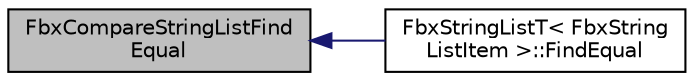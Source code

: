 digraph "FbxCompareStringListFindEqual"
{
  edge [fontname="Helvetica",fontsize="10",labelfontname="Helvetica",labelfontsize="10"];
  node [fontname="Helvetica",fontsize="10",shape=record];
  rankdir="LR";
  Node6 [label="FbxCompareStringListFind\lEqual",height=0.2,width=0.4,color="black", fillcolor="grey75", style="filled", fontcolor="black"];
  Node6 -> Node7 [dir="back",color="midnightblue",fontsize="10",style="solid",fontname="Helvetica"];
  Node7 [label="FbxStringListT\< FbxString\lListItem \>::FindEqual",height=0.2,width=0.4,color="black", fillcolor="white", style="filled",URL="$class_fbx_string_list_t.html#a476ea46cf72847c070af0868b187cef0"];
}
